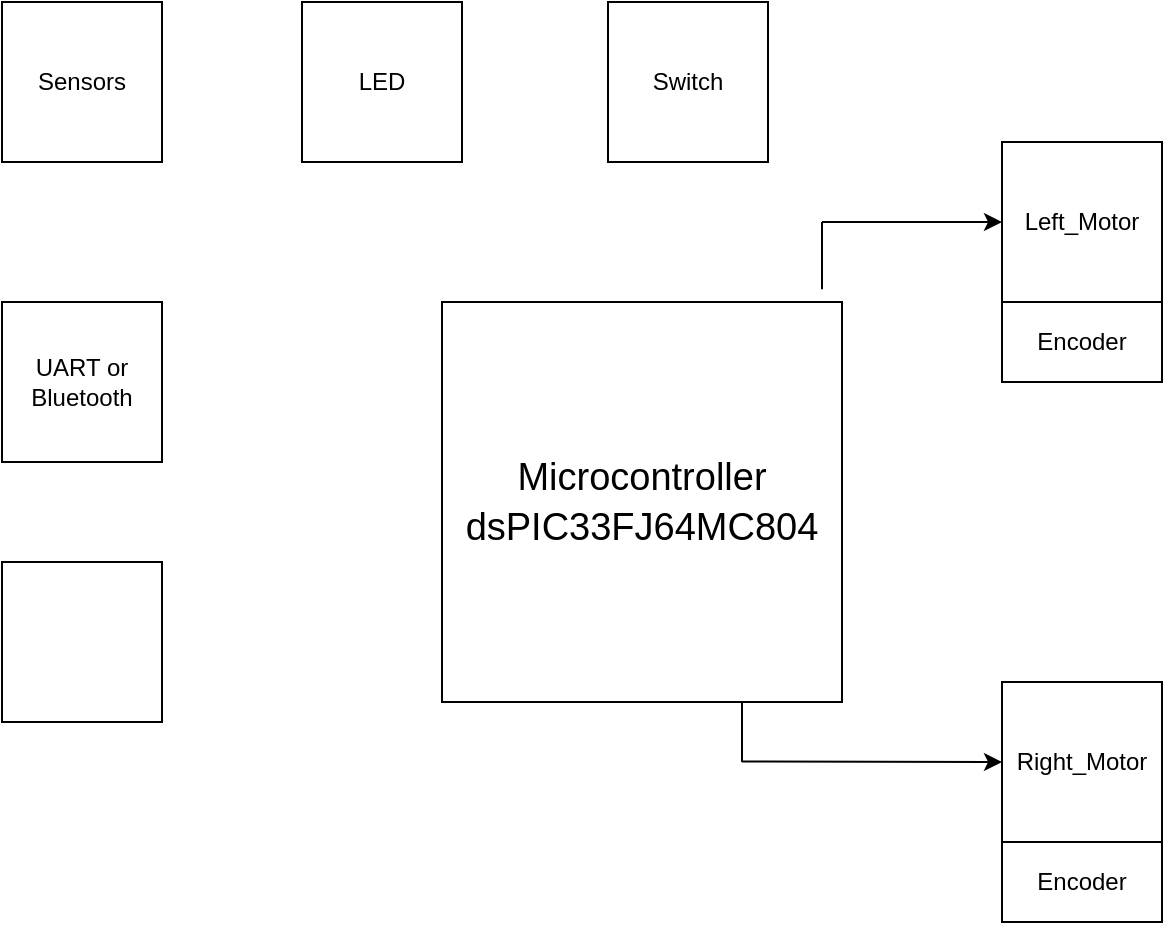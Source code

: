 <mxfile version="21.3.3" type="github">
  <diagram name="Seite-1" id="OMn4Qt6m-okBMg1prN6X">
    <mxGraphModel dx="1038" dy="692" grid="1" gridSize="10" guides="1" tooltips="1" connect="1" arrows="1" fold="1" page="1" pageScale="1" pageWidth="827" pageHeight="1169" math="0" shadow="0">
      <root>
        <mxCell id="0" />
        <mxCell id="1" parent="0" />
        <mxCell id="oB6oj3NM1jGwK5fIGuzC-1" value="&lt;font style=&quot;font-size: 19px;&quot;&gt;Microcontroller&lt;br&gt;dsPIC33FJ64MC804&lt;/font&gt;&lt;span style=&quot;font-size: 20px;&quot;&gt;&lt;br&gt;&lt;/span&gt;" style="whiteSpace=wrap;html=1;aspect=fixed;" vertex="1" parent="1">
          <mxGeometry x="290" y="200" width="200" height="200" as="geometry" />
        </mxCell>
        <mxCell id="oB6oj3NM1jGwK5fIGuzC-2" value="Left_Motor" style="whiteSpace=wrap;html=1;aspect=fixed;" vertex="1" parent="1">
          <mxGeometry x="570" y="120" width="80" height="80" as="geometry" />
        </mxCell>
        <mxCell id="oB6oj3NM1jGwK5fIGuzC-4" value="Right_Motor" style="whiteSpace=wrap;html=1;aspect=fixed;" vertex="1" parent="1">
          <mxGeometry x="570" y="390" width="80" height="80" as="geometry" />
        </mxCell>
        <mxCell id="oB6oj3NM1jGwK5fIGuzC-6" value="" style="endArrow=classic;html=1;rounded=0;" edge="1" parent="1">
          <mxGeometry width="50" height="50" relative="1" as="geometry">
            <mxPoint x="480" y="160" as="sourcePoint" />
            <mxPoint x="570" y="160" as="targetPoint" />
          </mxGeometry>
        </mxCell>
        <mxCell id="oB6oj3NM1jGwK5fIGuzC-8" value="" style="endArrow=none;html=1;rounded=0;exitX=0.95;exitY=-0.032;exitDx=0;exitDy=0;exitPerimeter=0;" edge="1" parent="1" source="oB6oj3NM1jGwK5fIGuzC-1">
          <mxGeometry width="50" height="50" relative="1" as="geometry">
            <mxPoint x="390" y="330" as="sourcePoint" />
            <mxPoint x="480" y="160" as="targetPoint" />
          </mxGeometry>
        </mxCell>
        <mxCell id="oB6oj3NM1jGwK5fIGuzC-11" value="" style="endArrow=classic;html=1;rounded=0;" edge="1" parent="1">
          <mxGeometry width="50" height="50" relative="1" as="geometry">
            <mxPoint x="440" y="429.76" as="sourcePoint" />
            <mxPoint x="570" y="430" as="targetPoint" />
          </mxGeometry>
        </mxCell>
        <mxCell id="oB6oj3NM1jGwK5fIGuzC-12" value="" style="endArrow=none;html=1;rounded=0;exitX=0.75;exitY=1;exitDx=0;exitDy=0;" edge="1" parent="1" source="oB6oj3NM1jGwK5fIGuzC-1">
          <mxGeometry width="50" height="50" relative="1" as="geometry">
            <mxPoint x="410" y="390" as="sourcePoint" />
            <mxPoint x="440" y="430" as="targetPoint" />
          </mxGeometry>
        </mxCell>
        <mxCell id="oB6oj3NM1jGwK5fIGuzC-13" value="Encoder" style="rounded=0;whiteSpace=wrap;html=1;" vertex="1" parent="1">
          <mxGeometry x="570" y="200" width="80" height="40" as="geometry" />
        </mxCell>
        <mxCell id="oB6oj3NM1jGwK5fIGuzC-14" value="Encoder" style="rounded=0;whiteSpace=wrap;html=1;" vertex="1" parent="1">
          <mxGeometry x="570" y="470" width="80" height="40" as="geometry" />
        </mxCell>
        <mxCell id="oB6oj3NM1jGwK5fIGuzC-17" value="Sensors" style="whiteSpace=wrap;html=1;aspect=fixed;" vertex="1" parent="1">
          <mxGeometry x="70" y="50" width="80" height="80" as="geometry" />
        </mxCell>
        <mxCell id="oB6oj3NM1jGwK5fIGuzC-18" value="LED" style="whiteSpace=wrap;html=1;aspect=fixed;" vertex="1" parent="1">
          <mxGeometry x="220" y="50" width="80" height="80" as="geometry" />
        </mxCell>
        <mxCell id="oB6oj3NM1jGwK5fIGuzC-19" value="Switch" style="whiteSpace=wrap;html=1;aspect=fixed;" vertex="1" parent="1">
          <mxGeometry x="373" y="50" width="80" height="80" as="geometry" />
        </mxCell>
        <mxCell id="oB6oj3NM1jGwK5fIGuzC-20" value="UART or Bluetooth" style="whiteSpace=wrap;html=1;aspect=fixed;" vertex="1" parent="1">
          <mxGeometry x="70" y="200" width="80" height="80" as="geometry" />
        </mxCell>
        <mxCell id="oB6oj3NM1jGwK5fIGuzC-21" value="" style="whiteSpace=wrap;html=1;aspect=fixed;" vertex="1" parent="1">
          <mxGeometry x="70" y="330" width="80" height="80" as="geometry" />
        </mxCell>
      </root>
    </mxGraphModel>
  </diagram>
</mxfile>
